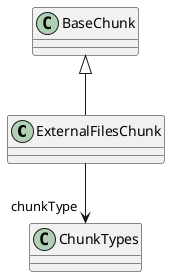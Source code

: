 @startuml
class ExternalFilesChunk {
}
BaseChunk <|-- ExternalFilesChunk
ExternalFilesChunk --> "chunkType" ChunkTypes
@enduml
